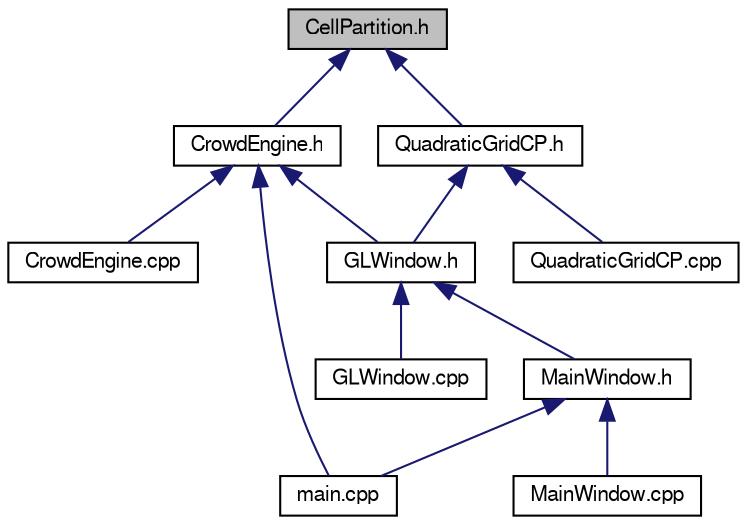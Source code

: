digraph "CellPartition.h"
{
  edge [fontname="FreeSans",fontsize="10",labelfontname="FreeSans",labelfontsize="10"];
  node [fontname="FreeSans",fontsize="10",shape=record];
  Node1 [label="CellPartition.h",height=0.2,width=0.4,color="black", fillcolor="grey75", style="filled" fontcolor="black"];
  Node1 -> Node2 [dir="back",color="midnightblue",fontsize="10",style="solid",fontname="FreeSans"];
  Node2 [label="CrowdEngine.h",height=0.2,width=0.4,color="black", fillcolor="white", style="filled",URL="$_crowd_engine_8h.html",tooltip="This is the core class of the application. It is the abstract virtual world; it stores and handle the..."];
  Node2 -> Node3 [dir="back",color="midnightblue",fontsize="10",style="solid",fontname="FreeSans"];
  Node3 [label="CrowdEngine.cpp",height=0.2,width=0.4,color="black", fillcolor="white", style="filled",URL="$_crowd_engine_8cpp.html"];
  Node2 -> Node4 [dir="back",color="midnightblue",fontsize="10",style="solid",fontname="FreeSans"];
  Node4 [label="main.cpp",height=0.2,width=0.4,color="black", fillcolor="white", style="filled",URL="$main_8cpp.html"];
  Node2 -> Node5 [dir="back",color="midnightblue",fontsize="10",style="solid",fontname="FreeSans"];
  Node5 [label="GLWindow.h",height=0.2,width=0.4,color="black", fillcolor="white", style="filled",URL="$_g_l_window_8h.html",tooltip="Class in charge to handle the OpenGL Window and pass the user input to the CrowdEngine. "];
  Node5 -> Node6 [dir="back",color="midnightblue",fontsize="10",style="solid",fontname="FreeSans"];
  Node6 [label="GLWindow.cpp",height=0.2,width=0.4,color="black", fillcolor="white", style="filled",URL="$_g_l_window_8cpp.html"];
  Node5 -> Node7 [dir="back",color="midnightblue",fontsize="10",style="solid",fontname="FreeSans"];
  Node7 [label="MainWindow.h",height=0.2,width=0.4,color="black", fillcolor="white", style="filled",URL="$_main_window_8h.html",tooltip="This is the full window that holds the GUI and the GLWindow. "];
  Node7 -> Node4 [dir="back",color="midnightblue",fontsize="10",style="solid",fontname="FreeSans"];
  Node7 -> Node8 [dir="back",color="midnightblue",fontsize="10",style="solid",fontname="FreeSans"];
  Node8 [label="MainWindow.cpp",height=0.2,width=0.4,color="black", fillcolor="white", style="filled",URL="$_main_window_8cpp.html"];
  Node1 -> Node9 [dir="back",color="midnightblue",fontsize="10",style="solid",fontname="FreeSans"];
  Node9 [label="QuadraticGridCP.h",height=0.2,width=0.4,color="black", fillcolor="white", style="filled",URL="$_quadratic_grid_c_p_8h.html",tooltip="Specialized 2D CellPartition. "];
  Node9 -> Node10 [dir="back",color="midnightblue",fontsize="10",style="solid",fontname="FreeSans"];
  Node10 [label="QuadraticGridCP.cpp",height=0.2,width=0.4,color="black", fillcolor="white", style="filled",URL="$_quadratic_grid_c_p_8cpp.html"];
  Node9 -> Node5 [dir="back",color="midnightblue",fontsize="10",style="solid",fontname="FreeSans"];
}
